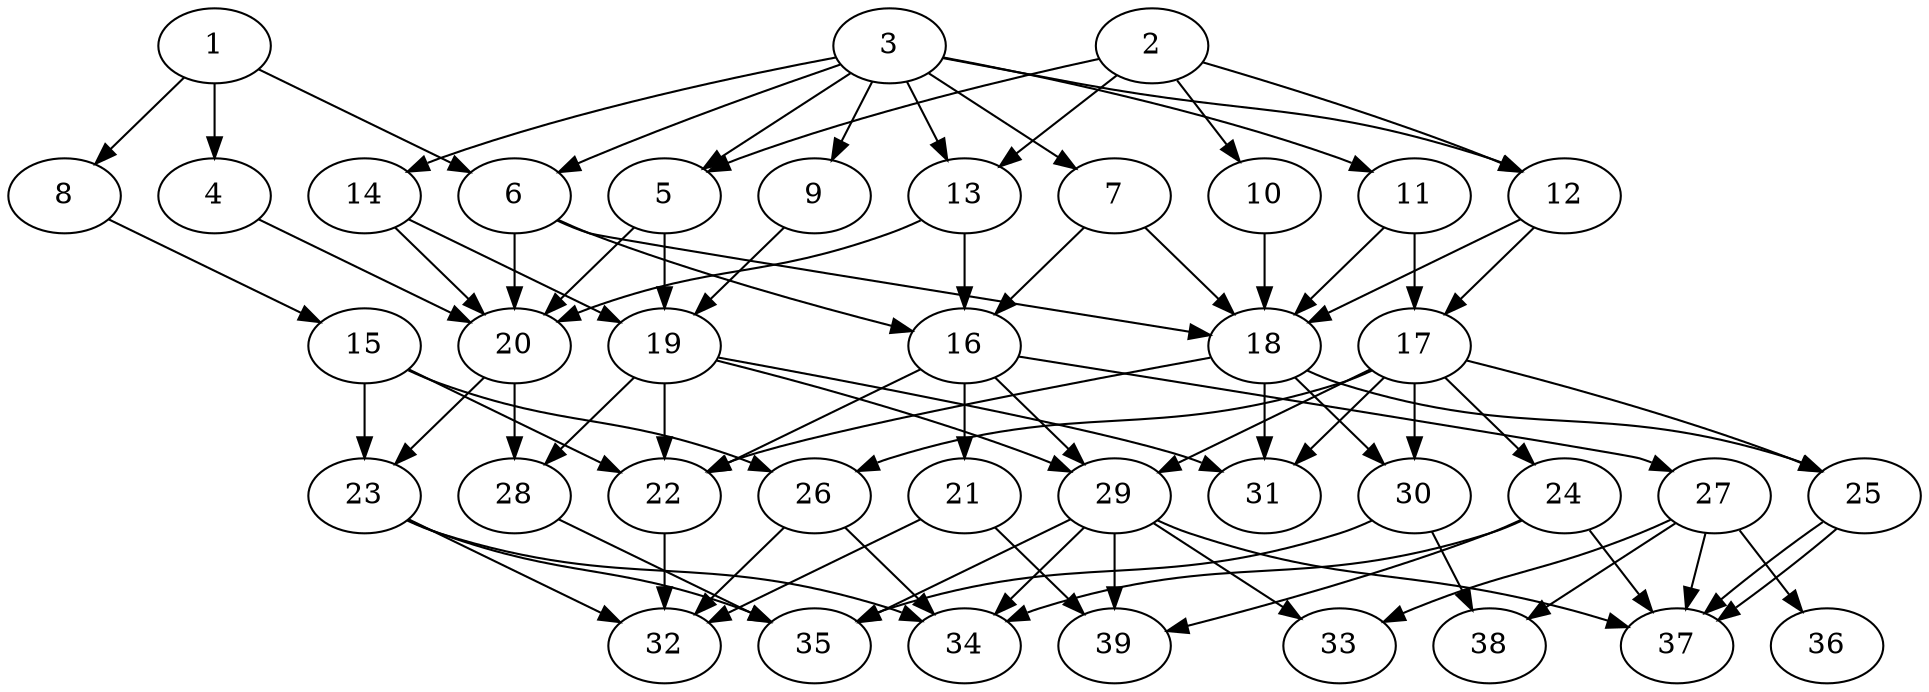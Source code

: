 // DAG (tier=3-complex, mode=compute, n=39, ccr=0.455, fat=0.715, density=0.661, regular=0.237, jump=0.316, mindata=1048576, maxdata=16777216)
// DAG automatically generated by daggen at Sun Aug 24 16:33:34 2025
// /home/ermia/Project/Environments/daggen/bin/daggen --dot --ccr 0.455 --fat 0.715 --regular 0.237 --density 0.661 --jump 0.316 --mindata 1048576 --maxdata 16777216 -n 39 
digraph G {
  1 [size="16357141395971856", alpha="0.01", expect_size="8178570697985928"]
  1 -> 4 [size ="1217642555768832"]
  1 -> 6 [size ="1217642555768832"]
  1 -> 8 [size ="1217642555768832"]
  2 [size="1511847762577478656", alpha="0.08", expect_size="755923881288739328"]
  2 -> 5 [size ="1457868674957312"]
  2 -> 10 [size ="1457868674957312"]
  2 -> 12 [size ="1457868674957312"]
  2 -> 13 [size ="1457868674957312"]
  3 [size="3126009815590615552", alpha="0.11", expect_size="1563004907795307776"]
  3 -> 5 [size ="1124882133811200"]
  3 -> 6 [size ="1124882133811200"]
  3 -> 7 [size ="1124882133811200"]
  3 -> 9 [size ="1124882133811200"]
  3 -> 11 [size ="1124882133811200"]
  3 -> 12 [size ="1124882133811200"]
  3 -> 13 [size ="1124882133811200"]
  3 -> 14 [size ="1124882133811200"]
  4 [size="35687370191803684", alpha="0.12", expect_size="17843685095901842"]
  4 -> 20 [size ="1801613161267200"]
  5 [size="43600500985192904", alpha="0.14", expect_size="21800250492596452"]
  5 -> 19 [size ="706466159788032"]
  5 -> 20 [size ="706466159788032"]
  6 [size="2765808819758839103488", alpha="0.04", expect_size="1382904409879419551744"]
  6 -> 16 [size ="1576297155264512"]
  6 -> 18 [size ="1576297155264512"]
  6 -> 20 [size ="1576297155264512"]
  7 [size="17612423858030826", alpha="0.14", expect_size="8806211929015413"]
  7 -> 16 [size ="283361675313152"]
  7 -> 18 [size ="283361675313152"]
  8 [size="3817685060433130", alpha="0.17", expect_size="1908842530216565"]
  8 -> 15 [size ="81762789097472"]
  9 [size="51774940582067520", alpha="0.12", expect_size="25887470291033760"]
  9 -> 19 [size ="1445509235474432"]
  10 [size="2079084740476147859456", alpha="0.09", expect_size="1039542370238073929728"]
  10 -> 18 [size ="1303181124435968"]
  11 [size="1985446672531745406976", alpha="0.12", expect_size="992723336265872703488"]
  11 -> 17 [size ="1263752821342208"]
  11 -> 18 [size ="1263752821342208"]
  12 [size="1691997053190488064", alpha="0.03", expect_size="845998526595244032"]
  12 -> 17 [size ="972296340635648"]
  12 -> 18 [size ="972296340635648"]
  13 [size="1271462992141163520", alpha="0.06", expect_size="635731496070581760"]
  13 -> 16 [size ="592464029155328"]
  13 -> 20 [size ="592464029155328"]
  14 [size="1808089407241485056", alpha="0.05", expect_size="904044703620742528"]
  14 -> 19 [size ="1981956623433728"]
  14 -> 20 [size ="1981956623433728"]
  15 [size="5361326943477894", alpha="0.06", expect_size="2680663471738947"]
  15 -> 22 [size ="106075089010688"]
  15 -> 23 [size ="106075089010688"]
  15 -> 26 [size ="106075089010688"]
  16 [size="538494875239186432000", alpha="0.05", expect_size="269247437619593216000"]
  16 -> 21 [size ="529514312499200"]
  16 -> 22 [size ="529514312499200"]
  16 -> 27 [size ="529514312499200"]
  16 -> 29 [size ="529514312499200"]
  17 [size="18551723651363128", alpha="0.13", expect_size="9275861825681564"]
  17 -> 24 [size ="1790811117191168"]
  17 -> 25 [size ="1790811117191168"]
  17 -> 26 [size ="1790811117191168"]
  17 -> 29 [size ="1790811117191168"]
  17 -> 30 [size ="1790811117191168"]
  17 -> 31 [size ="1790811117191168"]
  18 [size="91546539509553792", alpha="0.12", expect_size="45773269754776896"]
  18 -> 22 [size ="1705324851494912"]
  18 -> 25 [size ="1705324851494912"]
  18 -> 30 [size ="1705324851494912"]
  18 -> 31 [size ="1705324851494912"]
  19 [size="2014634608513676", alpha="0.17", expect_size="1007317304256838"]
  19 -> 22 [size ="185067867471872"]
  19 -> 28 [size ="185067867471872"]
  19 -> 29 [size ="185067867471872"]
  19 -> 31 [size ="185067867471872"]
  20 [size="1238678352777348352", alpha="0.01", expect_size="619339176388674176"]
  20 -> 23 [size ="809263140175872"]
  20 -> 28 [size ="809263140175872"]
  21 [size="202752297215456416", alpha="0.01", expect_size="101376148607728208"]
  21 -> 32 [size ="79319531520000"]
  21 -> 39 [size ="79319531520000"]
  22 [size="22281788885626257408", alpha="0.06", expect_size="11140894442813128704"]
  22 -> 32 [size ="63346606866432"]
  23 [size="1067585463460429568", alpha="0.02", expect_size="533792731730214784"]
  23 -> 32 [size ="963286136782848"]
  23 -> 34 [size ="963286136782848"]
  23 -> 35 [size ="963286136782848"]
  24 [size="1543547532120680300544", alpha="0.11", expect_size="771773766060340150272"]
  24 -> 34 [size ="1068488844115968"]
  24 -> 37 [size ="1068488844115968"]
  24 -> 39 [size ="1068488844115968"]
  25 [size="1049274981753265280", alpha="0.13", expect_size="524637490876632640"]
  25 -> 37 [size ="1407659727126528"]
  25 -> 37 [size ="1407659727126528"]
  26 [size="4139406191878995968000", alpha="0.04", expect_size="2069703095939497984000"]
  26 -> 32 [size ="2062443295539200"]
  26 -> 34 [size ="2062443295539200"]
  27 [size="184255754526137516032", alpha="0.17", expect_size="92127877263068758016"]
  27 -> 33 [size ="259042303803392"]
  27 -> 36 [size ="259042303803392"]
  27 -> 37 [size ="259042303803392"]
  27 -> 38 [size ="259042303803392"]
  28 [size="3417731082395582464000", alpha="0.00", expect_size="1708865541197791232000"]
  28 -> 35 [size ="1815161392332800"]
  29 [size="14312238144460182", alpha="0.03", expect_size="7156119072230091"]
  29 -> 33 [size ="14794014851072"]
  29 -> 34 [size ="14794014851072"]
  29 -> 35 [size ="14794014851072"]
  29 -> 37 [size ="14794014851072"]
  29 -> 39 [size ="14794014851072"]
  30 [size="40912411191934976000", alpha="0.16", expect_size="20456205595967488000"]
  30 -> 35 [size ="94986095820800"]
  30 -> 38 [size ="94986095820800"]
  31 [size="70972022722417992", alpha="0.07", expect_size="35486011361208996"]
  32 [size="1067527402317884544", alpha="0.10", expect_size="533763701158942272"]
  33 [size="231464686684957835264", alpha="0.06", expect_size="115732343342478917632"]
  34 [size="247453623881232809984", alpha="0.13", expect_size="123726811940616404992"]
  35 [size="2791702372881609728", alpha="0.14", expect_size="1395851186440804864"]
  36 [size="31291161732925616", alpha="0.13", expect_size="15645580866462808"]
  37 [size="1740082580522757259264", alpha="0.17", expect_size="870041290261378629632"]
  38 [size="101409571761958158336", alpha="0.18", expect_size="50704785880979079168"]
  39 [size="67693829955780608000", alpha="0.18", expect_size="33846914977890304000"]
}